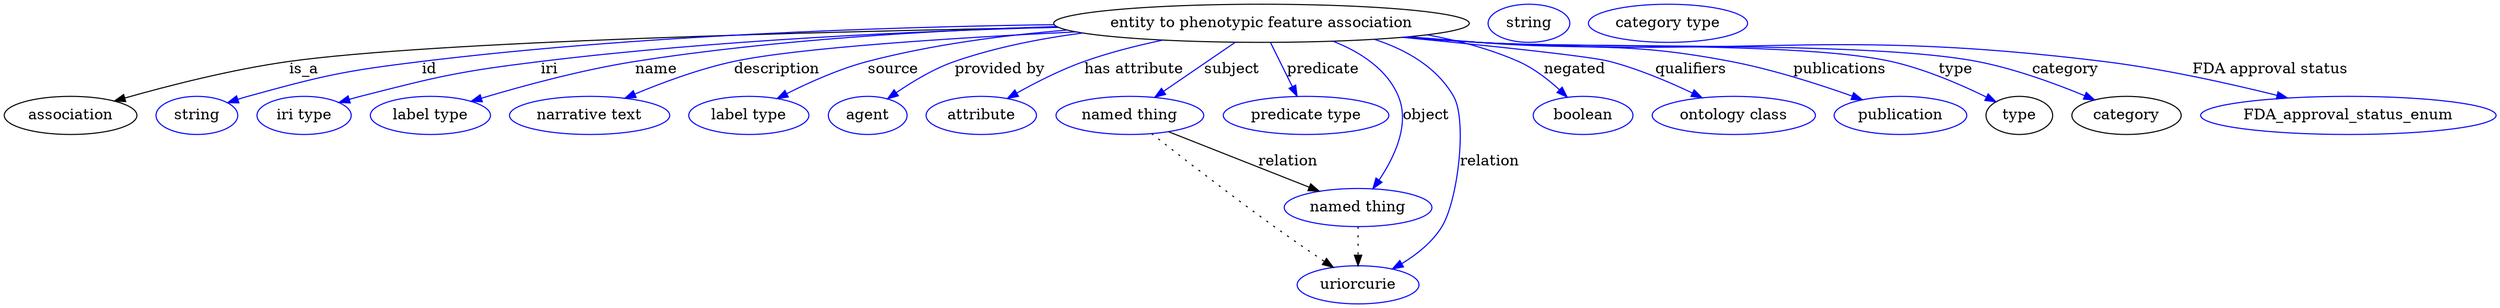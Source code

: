 digraph {
	graph [bb="0,0,2345.5,283"];
	node [label="\N"];
	"entity to phenotypic feature association"	[height=0.5,
		label="entity to phenotypic feature association",
		pos="1184.4,265",
		width=5.4342];
	association	[height=0.5,
		pos="62.394,178",
		width=1.7332];
	"entity to phenotypic feature association" -> association	[label=is_a,
		lp="282.39,221.5",
		pos="e,103.74,191.62 993.08,261.18 766.59,257.06 403.17,247.74 268.39,229 214.85,221.56 154.93,206.19 113.58,194.45"];
	id	[color=blue,
		height=0.5,
		label=string,
		pos="181.39,178",
		width=1.0652];
	"entity to phenotypic feature association" -> id	[color=blue,
		label=id,
		lp="400.39,221.5",
		pos="e,210.37,190.01 989.07,263.73 828.55,261.5 595.51,253.66 393.39,229 319.59,220 301.06,215.79 229.39,196 226.28,195.14 223.08,194.18 \
219.89,193.17",
		style=solid];
	iri	[color=blue,
		height=0.5,
		label="iri type",
		pos="282.39,178",
		width=1.2277];
	"entity to phenotypic feature association" -> iri	[color=blue,
		label=iri,
		lp="513.39,221.5",
		pos="e,315.3,190.22 992.8,261.28 856.45,257.61 669.13,249.01 505.39,229 429,219.66 409.95,215.12 335.39,196 332.02,195.13 328.54,194.17 \
325.05,193.16",
		style=solid];
	name	[color=blue,
		height=0.5,
		label="label type",
		pos="401.39,178",
		width=1.5707];
	"entity to phenotypic feature association" -> name	[color=blue,
		label=name,
		lp="614.39,221.5",
		pos="e,439.74,191.29 991.4,261.99 875.67,258.44 725.91,249.73 594.39,229 544.33,221.11 488.4,205.89 449.69,194.3",
		style=solid];
	description	[color=blue,
		height=0.5,
		label="narrative text",
		pos="551.39,178",
		width=2.0943];
	"entity to phenotypic feature association" -> description	[color=blue,
		label=description,
		lp="727.89,221.5",
		pos="e,584.7,194.26 1009.4,256.88 891.48,251.09 746.97,241.78 687.39,229 655.19,222.09 620.36,209.17 594,198.2",
		style=solid];
	source	[color=blue,
		height=0.5,
		label="label type",
		pos="701.39,178",
		width=1.5707];
	"entity to phenotypic feature association" -> source	[color=blue,
		label=source,
		lp="837.39,221.5",
		pos="e,728.1,193.91 1001.2,258.57 940.65,253.65 873.46,244.78 813.39,229 786.84,222.02 758.63,209.39 737.16,198.57",
		style=solid];
	"provided by"	[color=blue,
		height=0.5,
		label=agent,
		pos="813.39,178",
		width=1.0291];
	"entity to phenotypic feature association" -> "provided by"	[color=blue,
		label="provided by",
		lp="937.89,221.5",
		pos="e,832.09,193.63 1015.8,255.82 975.61,250.54 933.35,242.17 895.39,229 875.77,222.19 855.83,210.17 840.53,199.62",
		style=solid];
	"has attribute"	[color=blue,
		height=0.5,
		label=attribute,
		pos="920.39,178",
		width=1.4443];
	"entity to phenotypic feature association" -> "has attribute"	[color=blue,
		label="has attribute",
		lp="1064.4,221.5",
		pos="e,945.09,194.09 1091.3,249.11 1066.9,243.96 1040.8,237.33 1017.4,229 995.5,221.22 972.33,209.43 954.12,199.24",
		style=solid];
	subject	[color=blue,
		height=0.5,
		label="named thing",
		pos="1060.4,178",
		width=1.9318];
	"entity to phenotypic feature association" -> subject	[color=blue,
		label=subject,
		lp="1156.4,221.5",
		pos="e,1083.9,195.1 1159.6,247 1140.2,233.72 1113.1,215.16 1092.2,200.78",
		style=solid];
	predicate	[color=blue,
		height=0.5,
		label="predicate type",
		pos="1226.4,178",
		width=2.1665];
	"entity to phenotypic feature association" -> predicate	[color=blue,
		label=predicate,
		lp="1242.4,221.5",
		pos="e,1217.9,196.18 1192.9,246.8 1198.8,234.93 1206.7,218.93 1213.3,205.45",
		style=solid];
	object	[color=blue,
		height=0.5,
		label="named thing",
		pos="1275.4,91",
		width=1.9318];
	"entity to phenotypic feature association" -> object	[color=blue,
		label=object,
		lp="1339.4,178",
		pos="e,1289.3,108.74 1252,247.98 1277.4,237.9 1302.7,221.73 1313.4,196 1324.5,169.31 1309.4,138.11 1295.1,116.9",
		style=solid];
	relation	[color=blue,
		height=0.5,
		label=uriorcurie,
		pos="1275.4,18",
		width=1.5887];
	"entity to phenotypic feature association" -> relation	[color=blue,
		label=relation,
		lp="1399.4,134.5",
		pos="e,1307.8,33.028 1290.8,249.84 1320.9,240.02 1349.7,223.54 1365.4,196 1378.4,173.24 1369.4,97.554 1354.4,73 1345.4,58.325 1330.8,\
46.689 1316.5,38.033",
		style=solid];
	negated	[color=blue,
		height=0.5,
		label=boolean,
		pos="1487.4,178",
		width=1.2999];
	"entity to phenotypic feature association" -> negated	[color=blue,
		label=negated,
		lp="1479.4,221.5",
		pos="e,1472.5,195.25 1340.5,254.11 1369.9,248.74 1399.7,240.77 1426.4,229 1440.7,222.69 1454.4,212.05 1465.2,202.21",
		style=solid];
	qualifiers	[color=blue,
		height=0.5,
		label="ontology class",
		pos="1628.4,178",
		width=2.1304];
	"entity to phenotypic feature association" -> qualifiers	[color=blue,
		label=qualifiers,
		lp="1588.9,221.5",
		pos="e,1598.8,194.73 1317,251.74 1399.5,243.79 1493.3,234.02 1512.4,229 1539.1,221.99 1567.6,209.76 1589.7,199.16",
		style=solid];
	publications	[color=blue,
		height=0.5,
		label=publication,
		pos="1785.4,178",
		width=1.7332];
	"entity to phenotypic feature association" -> publications	[color=blue,
		label=publications,
		lp="1728.4,221.5",
		pos="e,1749.7,192.82 1323.6,252.32 1345.6,250.52 1368.1,248.69 1389.4,247 1494.7,238.63 1522.7,248.98 1626.4,229 1665.5,221.47 1708.5,\
207.59 1739.9,196.36",
		style=solid];
	type	[height=0.5,
		pos="1897.4,178",
		width=0.86659];
	"entity to phenotypic feature association" -> type	[color=blue,
		label=type,
		lp="1837.4,221.5",
		pos="e,1875.4,190.82 1320.3,252.04 1343.3,250.21 1367,248.45 1389.4,247 1475.3,241.44 1692.4,247.69 1776.4,229 1808.2,221.93 1842.3,207.11 \
1866.2,195.44",
		style=solid];
	category	[height=0.5,
		pos="1998.4,178",
		width=1.4263];
	"entity to phenotypic feature association" -> category	[color=blue,
		label=category,
		lp="1940.9,221.5",
		pos="e,1968.3,192.66 1319.4,251.95 1342.7,250.11 1366.8,248.37 1389.4,247 1493.3,240.7 1755.2,248.62 1857.4,229 1892.8,222.21 1931.2,\
208.11 1959,196.61",
		style=solid];
	"FDA approval status"	[color=blue,
		height=0.5,
		label=FDA_approval_status_enum,
		pos="2206.4,178",
		width=3.8635];
	"entity to phenotypic feature association" -> "FDA approval status"	[color=blue,
		label="FDA approval status",
		lp="2132.9,221.5",
		pos="e,2149.2,194.49 1318.6,251.86 1342.2,250.02 1366.5,248.3 1389.4,247 1650,232.21 1717.3,260.86 1976.4,229 2031.9,222.17 2093.9,208.34 \
2139.5,196.95",
		style=solid];
	subject -> object	[label=relation,
		lp="1209.4,134.5",
		pos="e,1238.7,106.49 1096.9,162.58 1133.4,148.14 1189.7,125.87 1229.3,110.22"];
	subject -> relation	[pos="e,1252,34.51 1080.9,160.8 1107.3,140.04 1154.7,103.14 1196.4,73 1211.7,61.953 1228.9,50.092 1243.4,40.308",
		style=dotted];
	object -> relation	[pos="e,1275.4,36.029 1275.4,72.813 1275.4,64.789 1275.4,55.047 1275.4,46.069",
		style=dotted];
	association_type	[color=blue,
		height=0.5,
		label=string,
		pos="1436.4,265",
		width=1.0652];
	association_category	[color=blue,
		height=0.5,
		label="category type",
		pos="1567.4,265",
		width=2.0762];
}
